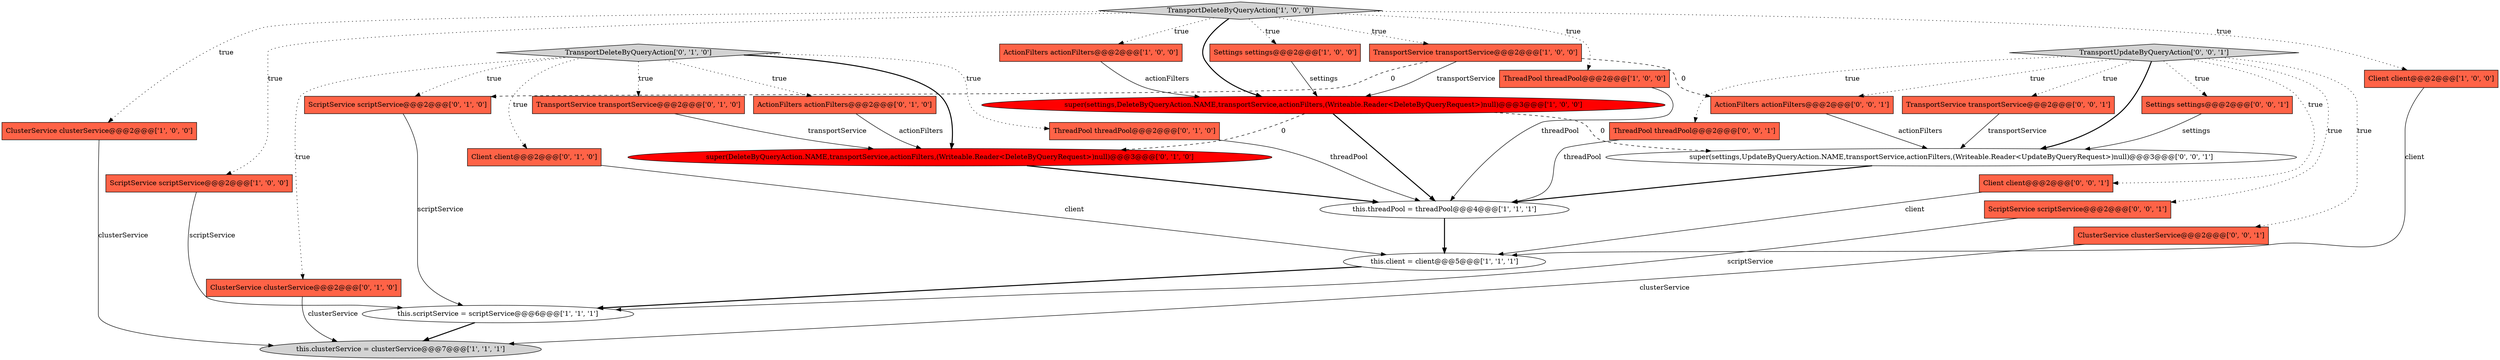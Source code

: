 digraph {
8 [style = filled, label = "Client client@@@2@@@['1', '0', '0']", fillcolor = tomato, shape = box image = "AAA0AAABBB1BBB"];
14 [style = filled, label = "super(DeleteByQueryAction.NAME,transportService,actionFilters,(Writeable.Reader<DeleteByQueryRequest>)null)@@@3@@@['0', '1', '0']", fillcolor = red, shape = ellipse image = "AAA1AAABBB2BBB"];
18 [style = filled, label = "Client client@@@2@@@['0', '1', '0']", fillcolor = tomato, shape = box image = "AAA0AAABBB2BBB"];
11 [style = filled, label = "TransportService transportService@@@2@@@['1', '0', '0']", fillcolor = tomato, shape = box image = "AAA1AAABBB1BBB"];
3 [style = filled, label = "ThreadPool threadPool@@@2@@@['1', '0', '0']", fillcolor = tomato, shape = box image = "AAA0AAABBB1BBB"];
2 [style = filled, label = "ClusterService clusterService@@@2@@@['1', '0', '0']", fillcolor = tomato, shape = box image = "AAA0AAABBB1BBB"];
10 [style = filled, label = "ActionFilters actionFilters@@@2@@@['1', '0', '0']", fillcolor = tomato, shape = box image = "AAA0AAABBB1BBB"];
7 [style = filled, label = "super(settings,DeleteByQueryAction.NAME,transportService,actionFilters,(Writeable.Reader<DeleteByQueryRequest>)null)@@@3@@@['1', '0', '0']", fillcolor = red, shape = ellipse image = "AAA1AAABBB1BBB"];
23 [style = filled, label = "Client client@@@2@@@['0', '0', '1']", fillcolor = tomato, shape = box image = "AAA0AAABBB3BBB"];
13 [style = filled, label = "ActionFilters actionFilters@@@2@@@['0', '1', '0']", fillcolor = tomato, shape = box image = "AAA0AAABBB2BBB"];
26 [style = filled, label = "ThreadPool threadPool@@@2@@@['0', '0', '1']", fillcolor = tomato, shape = box image = "AAA0AAABBB3BBB"];
20 [style = filled, label = "TransportDeleteByQueryAction['0', '1', '0']", fillcolor = lightgray, shape = diamond image = "AAA0AAABBB2BBB"];
19 [style = filled, label = "ScriptService scriptService@@@2@@@['0', '1', '0']", fillcolor = tomato, shape = box image = "AAA1AAABBB2BBB"];
16 [style = filled, label = "ClusterService clusterService@@@2@@@['0', '1', '0']", fillcolor = tomato, shape = box image = "AAA0AAABBB2BBB"];
9 [style = filled, label = "this.client = client@@@5@@@['1', '1', '1']", fillcolor = white, shape = ellipse image = "AAA0AAABBB1BBB"];
21 [style = filled, label = "super(settings,UpdateByQueryAction.NAME,transportService,actionFilters,(Writeable.Reader<UpdateByQueryRequest>)null)@@@3@@@['0', '0', '1']", fillcolor = white, shape = ellipse image = "AAA0AAABBB3BBB"];
22 [style = filled, label = "ClusterService clusterService@@@2@@@['0', '0', '1']", fillcolor = tomato, shape = box image = "AAA0AAABBB3BBB"];
17 [style = filled, label = "ThreadPool threadPool@@@2@@@['0', '1', '0']", fillcolor = tomato, shape = box image = "AAA0AAABBB2BBB"];
4 [style = filled, label = "TransportDeleteByQueryAction['1', '0', '0']", fillcolor = lightgray, shape = diamond image = "AAA0AAABBB1BBB"];
12 [style = filled, label = "this.clusterService = clusterService@@@7@@@['1', '1', '1']", fillcolor = lightgray, shape = ellipse image = "AAA0AAABBB1BBB"];
24 [style = filled, label = "TransportUpdateByQueryAction['0', '0', '1']", fillcolor = lightgray, shape = diamond image = "AAA0AAABBB3BBB"];
6 [style = filled, label = "Settings settings@@@2@@@['1', '0', '0']", fillcolor = tomato, shape = box image = "AAA0AAABBB1BBB"];
25 [style = filled, label = "ScriptService scriptService@@@2@@@['0', '0', '1']", fillcolor = tomato, shape = box image = "AAA0AAABBB3BBB"];
29 [style = filled, label = "ActionFilters actionFilters@@@2@@@['0', '0', '1']", fillcolor = tomato, shape = box image = "AAA0AAABBB3BBB"];
27 [style = filled, label = "Settings settings@@@2@@@['0', '0', '1']", fillcolor = tomato, shape = box image = "AAA0AAABBB3BBB"];
1 [style = filled, label = "this.threadPool = threadPool@@@4@@@['1', '1', '1']", fillcolor = white, shape = ellipse image = "AAA0AAABBB1BBB"];
0 [style = filled, label = "ScriptService scriptService@@@2@@@['1', '0', '0']", fillcolor = tomato, shape = box image = "AAA0AAABBB1BBB"];
15 [style = filled, label = "TransportService transportService@@@2@@@['0', '1', '0']", fillcolor = tomato, shape = box image = "AAA0AAABBB2BBB"];
28 [style = filled, label = "TransportService transportService@@@2@@@['0', '0', '1']", fillcolor = tomato, shape = box image = "AAA0AAABBB3BBB"];
5 [style = filled, label = "this.scriptService = scriptService@@@6@@@['1', '1', '1']", fillcolor = white, shape = ellipse image = "AAA0AAABBB1BBB"];
4->6 [style = dotted, label="true"];
7->21 [style = dashed, label="0"];
2->12 [style = solid, label="clusterService"];
7->1 [style = bold, label=""];
18->9 [style = solid, label="client"];
24->25 [style = dotted, label="true"];
13->14 [style = solid, label="actionFilters"];
4->10 [style = dotted, label="true"];
20->17 [style = dotted, label="true"];
7->14 [style = dashed, label="0"];
23->9 [style = solid, label="client"];
24->29 [style = dotted, label="true"];
4->0 [style = dotted, label="true"];
28->21 [style = solid, label="transportService"];
0->5 [style = solid, label="scriptService"];
4->8 [style = dotted, label="true"];
4->11 [style = dotted, label="true"];
11->29 [style = dashed, label="0"];
20->14 [style = bold, label=""];
3->1 [style = solid, label="threadPool"];
22->12 [style = solid, label="clusterService"];
24->27 [style = dotted, label="true"];
24->28 [style = dotted, label="true"];
26->1 [style = solid, label="threadPool"];
25->5 [style = solid, label="scriptService"];
4->7 [style = bold, label=""];
1->9 [style = bold, label=""];
27->21 [style = solid, label="settings"];
14->1 [style = bold, label=""];
4->2 [style = dotted, label="true"];
16->12 [style = solid, label="clusterService"];
29->21 [style = solid, label="actionFilters"];
11->7 [style = solid, label="transportService"];
4->3 [style = dotted, label="true"];
8->9 [style = solid, label="client"];
10->7 [style = solid, label="actionFilters"];
19->5 [style = solid, label="scriptService"];
24->23 [style = dotted, label="true"];
5->12 [style = bold, label=""];
24->21 [style = bold, label=""];
24->26 [style = dotted, label="true"];
11->19 [style = dashed, label="0"];
24->22 [style = dotted, label="true"];
21->1 [style = bold, label=""];
17->1 [style = solid, label="threadPool"];
20->18 [style = dotted, label="true"];
6->7 [style = solid, label="settings"];
9->5 [style = bold, label=""];
20->13 [style = dotted, label="true"];
20->19 [style = dotted, label="true"];
15->14 [style = solid, label="transportService"];
20->15 [style = dotted, label="true"];
20->16 [style = dotted, label="true"];
}
